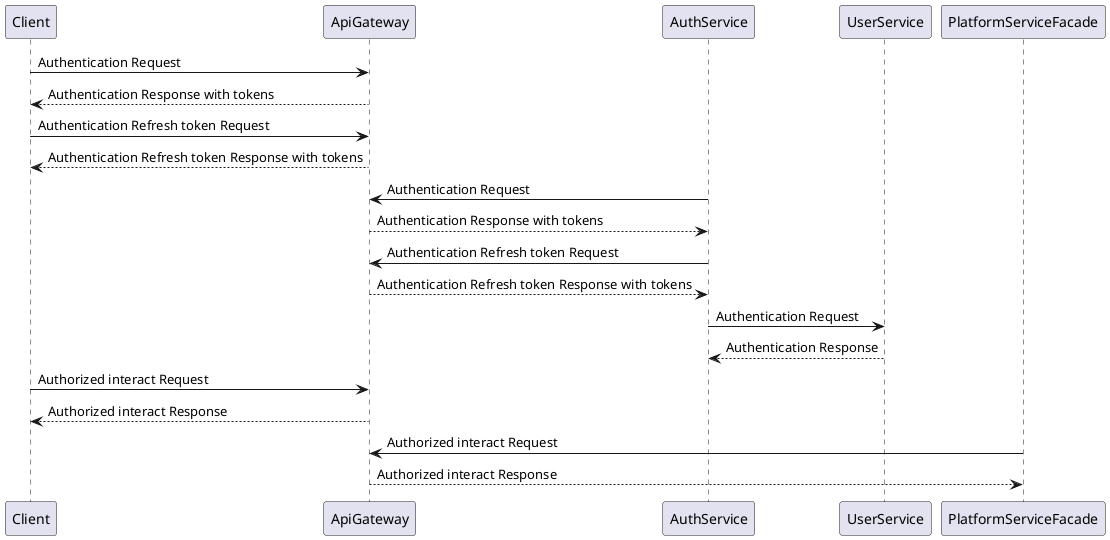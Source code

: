 @startuml
'https://plantuml.com/sequence-diagram

Client -> ApiGateway: Authentication Request
ApiGateway --> Client: Authentication Response with tokens

Client -> ApiGateway: Authentication Refresh token Request
ApiGateway --> Client: Authentication Refresh token Response with tokens

AuthService -> ApiGateway: Authentication Request
ApiGateway --> AuthService: Authentication Response with tokens

AuthService -> ApiGateway: Authentication Refresh token Request
ApiGateway --> AuthService: Authentication Refresh token Response with tokens

AuthService -> UserService: Authentication Request
UserService --> AuthService: Authentication Response

Client -> ApiGateway: Authorized interact Request
Client <-- ApiGateway: Authorized interact Response

PlatformServiceFacade -> ApiGateway: Authorized interact Request
ApiGateway --> PlatformServiceFacade: Authorized interact Response

@enduml